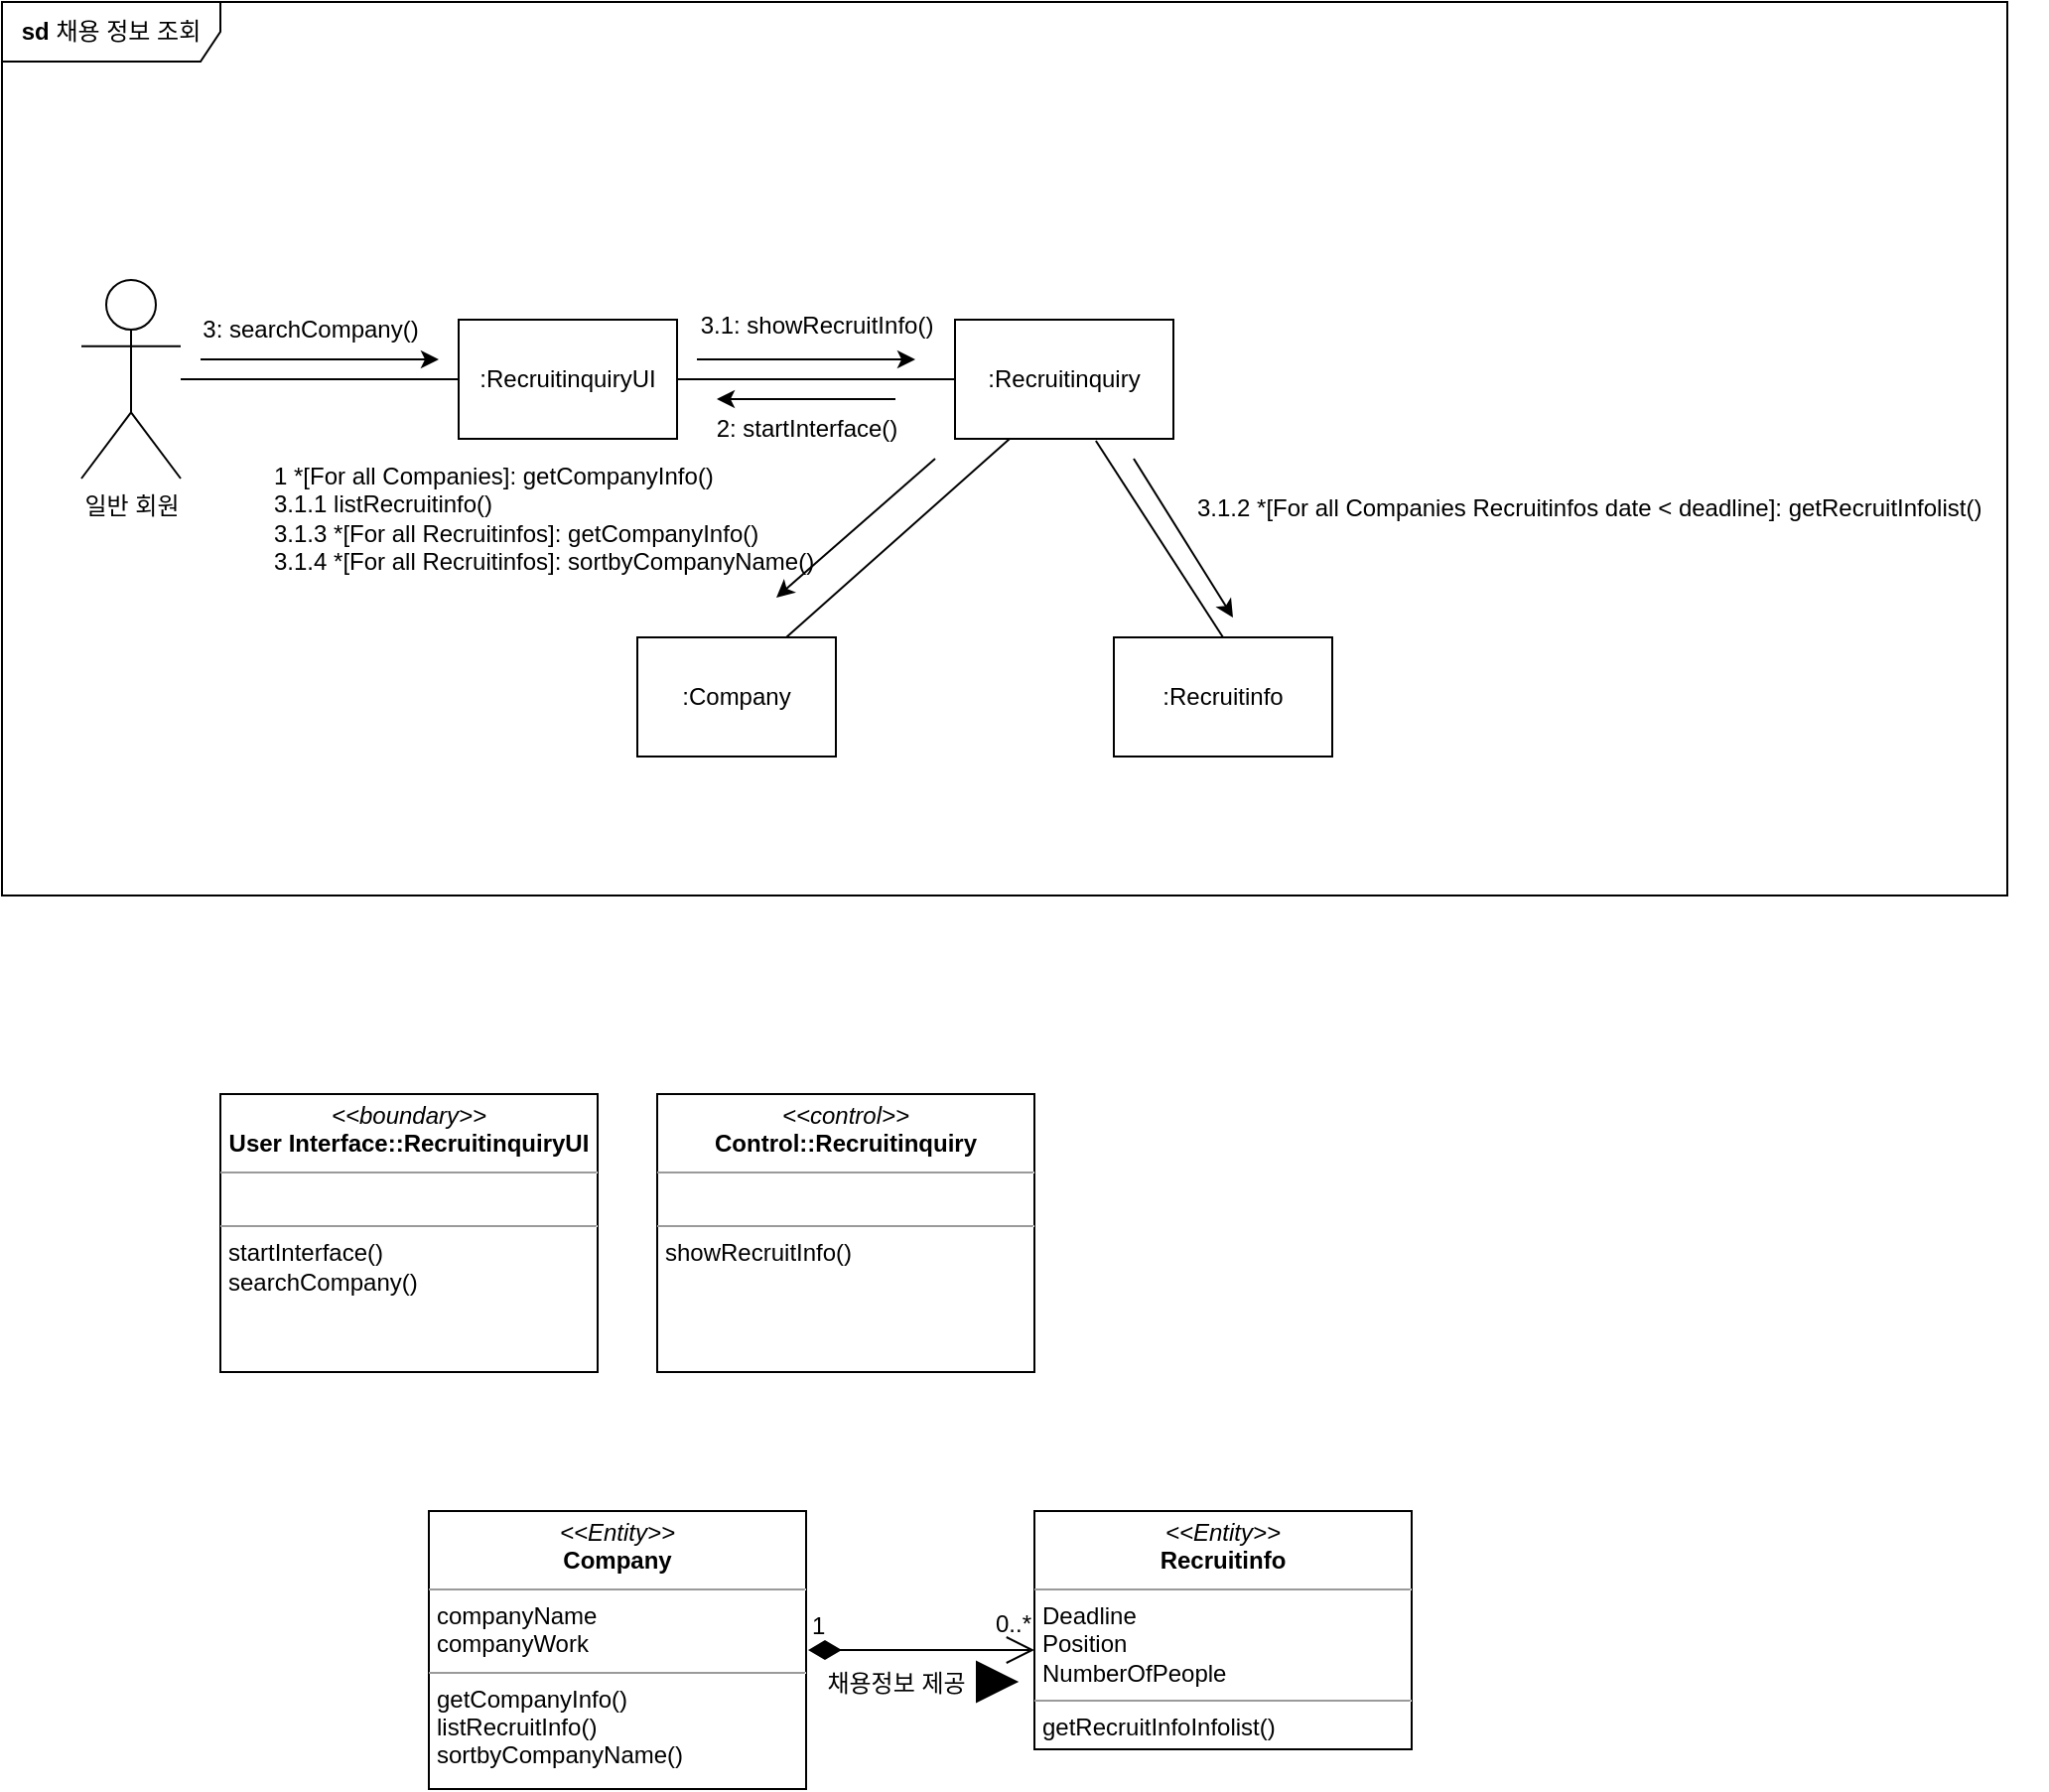 <mxfile version="21.2.9" type="device">
  <diagram name="Page-1" id="2YBvvXClWsGukQMizWep">
    <mxGraphModel dx="1050" dy="581" grid="1" gridSize="10" guides="1" tooltips="1" connect="1" arrows="1" fold="1" page="1" pageScale="1" pageWidth="850" pageHeight="1100" math="0" shadow="0">
      <root>
        <mxCell id="0" />
        <mxCell id="1" parent="0" />
        <mxCell id="YSP_uSWVFn_qr2q9FEzM-15" value="" style="group" parent="1" vertex="1" connectable="0">
          <mxGeometry x="60" y="150" width="990" height="250" as="geometry" />
        </mxCell>
        <mxCell id="YSP_uSWVFn_qr2q9FEzM-1" value="일반 회원" style="shape=umlActor;verticalLabelPosition=bottom;verticalAlign=top;html=1;outlineConnect=0;" parent="YSP_uSWVFn_qr2q9FEzM-15" vertex="1">
          <mxGeometry y="10" width="50" height="100" as="geometry" />
        </mxCell>
        <mxCell id="YSP_uSWVFn_qr2q9FEzM-2" value=":Recruitinquiry" style="rounded=0;whiteSpace=wrap;html=1;" parent="YSP_uSWVFn_qr2q9FEzM-15" vertex="1">
          <mxGeometry x="440" y="30" width="110" height="60" as="geometry" />
        </mxCell>
        <mxCell id="YSP_uSWVFn_qr2q9FEzM-3" value=":RecruitinquiryUI" style="rounded=0;whiteSpace=wrap;html=1;" parent="YSP_uSWVFn_qr2q9FEzM-15" vertex="1">
          <mxGeometry x="190" y="30" width="110" height="60" as="geometry" />
        </mxCell>
        <mxCell id="YSP_uSWVFn_qr2q9FEzM-4" value=":Company" style="rounded=0;whiteSpace=wrap;html=1;" parent="YSP_uSWVFn_qr2q9FEzM-15" vertex="1">
          <mxGeometry x="280" y="190" width="100" height="60" as="geometry" />
        </mxCell>
        <mxCell id="YSP_uSWVFn_qr2q9FEzM-5" value=":Recruitinfo" style="rounded=0;whiteSpace=wrap;html=1;" parent="YSP_uSWVFn_qr2q9FEzM-15" vertex="1">
          <mxGeometry x="520" y="190" width="110" height="60" as="geometry" />
        </mxCell>
        <mxCell id="YSP_uSWVFn_qr2q9FEzM-6" value="" style="endArrow=none;html=1;rounded=0;entryX=0.25;entryY=1;entryDx=0;entryDy=0;exitX=0.75;exitY=0;exitDx=0;exitDy=0;" parent="YSP_uSWVFn_qr2q9FEzM-15" source="YSP_uSWVFn_qr2q9FEzM-4" target="YSP_uSWVFn_qr2q9FEzM-2" edge="1">
          <mxGeometry width="50" height="50" relative="1" as="geometry">
            <mxPoint x="330" y="160" as="sourcePoint" />
            <mxPoint x="380" y="110" as="targetPoint" />
          </mxGeometry>
        </mxCell>
        <mxCell id="YSP_uSWVFn_qr2q9FEzM-7" value="" style="endArrow=none;html=1;rounded=0;entryX=0;entryY=0.5;entryDx=0;entryDy=0;exitX=1;exitY=0.5;exitDx=0;exitDy=0;" parent="YSP_uSWVFn_qr2q9FEzM-15" source="YSP_uSWVFn_qr2q9FEzM-3" target="YSP_uSWVFn_qr2q9FEzM-2" edge="1">
          <mxGeometry width="50" height="50" relative="1" as="geometry">
            <mxPoint x="330" y="160" as="sourcePoint" />
            <mxPoint x="380" y="110" as="targetPoint" />
          </mxGeometry>
        </mxCell>
        <mxCell id="YSP_uSWVFn_qr2q9FEzM-8" value="" style="endArrow=classic;html=1;rounded=0;" parent="YSP_uSWVFn_qr2q9FEzM-15" edge="1">
          <mxGeometry width="50" height="50" relative="1" as="geometry">
            <mxPoint x="430" y="100" as="sourcePoint" />
            <mxPoint x="350" y="170" as="targetPoint" />
          </mxGeometry>
        </mxCell>
        <mxCell id="YSP_uSWVFn_qr2q9FEzM-9" value="1 *[For all Companies]: getCompanyInfo()&lt;br&gt;3.1.1 listRecruitinfo()&lt;br&gt;3.1.3 *[For all Recruitinfos]: getCompanyInfo()&lt;br&gt;3.1.4 *[For all Recruitinfos]: sortbyCompanyName()" style="text;html=1;align=left;verticalAlign=middle;resizable=0;points=[];autosize=1;strokeColor=none;fillColor=none;" parent="YSP_uSWVFn_qr2q9FEzM-15" vertex="1">
          <mxGeometry x="95" y="95" width="300" height="70" as="geometry" />
        </mxCell>
        <mxCell id="YSP_uSWVFn_qr2q9FEzM-12" value="" style="endArrow=none;html=1;rounded=0;entryX=0;entryY=0.5;entryDx=0;entryDy=0;" parent="YSP_uSWVFn_qr2q9FEzM-15" source="YSP_uSWVFn_qr2q9FEzM-1" target="YSP_uSWVFn_qr2q9FEzM-3" edge="1">
          <mxGeometry width="50" height="50" relative="1" as="geometry">
            <mxPoint x="330" y="160" as="sourcePoint" />
            <mxPoint x="380" y="110" as="targetPoint" />
          </mxGeometry>
        </mxCell>
        <mxCell id="YSP_uSWVFn_qr2q9FEzM-13" value="" style="endArrow=classic;html=1;rounded=0;" parent="YSP_uSWVFn_qr2q9FEzM-15" edge="1">
          <mxGeometry width="50" height="50" relative="1" as="geometry">
            <mxPoint x="60" y="50" as="sourcePoint" />
            <mxPoint x="180" y="50" as="targetPoint" />
          </mxGeometry>
        </mxCell>
        <mxCell id="YSP_uSWVFn_qr2q9FEzM-14" value="3: searchCompany()" style="text;html=1;align=center;verticalAlign=middle;resizable=0;points=[];autosize=1;strokeColor=none;fillColor=none;" parent="YSP_uSWVFn_qr2q9FEzM-15" vertex="1">
          <mxGeometry x="50" y="20" width="130" height="30" as="geometry" />
        </mxCell>
        <mxCell id="YSP_uSWVFn_qr2q9FEzM-10" value="" style="endArrow=classic;html=1;rounded=0;" parent="YSP_uSWVFn_qr2q9FEzM-15" edge="1">
          <mxGeometry width="50" height="50" relative="1" as="geometry">
            <mxPoint x="410" y="70" as="sourcePoint" />
            <mxPoint x="320" y="70" as="targetPoint" />
          </mxGeometry>
        </mxCell>
        <mxCell id="YSP_uSWVFn_qr2q9FEzM-11" value="2: startInterface()" style="text;html=1;align=center;verticalAlign=middle;resizable=0;points=[];autosize=1;strokeColor=none;fillColor=none;" parent="YSP_uSWVFn_qr2q9FEzM-15" vertex="1">
          <mxGeometry x="310" y="70" width="110" height="30" as="geometry" />
        </mxCell>
        <mxCell id="YSP_uSWVFn_qr2q9FEzM-18" value="" style="endArrow=none;html=1;rounded=0;exitX=0.5;exitY=0;exitDx=0;exitDy=0;exitPerimeter=0;entryX=0.645;entryY=1.017;entryDx=0;entryDy=0;entryPerimeter=0;" parent="YSP_uSWVFn_qr2q9FEzM-15" source="YSP_uSWVFn_qr2q9FEzM-5" target="YSP_uSWVFn_qr2q9FEzM-2" edge="1">
          <mxGeometry width="50" height="50" relative="1" as="geometry">
            <mxPoint x="340" y="160" as="sourcePoint" />
            <mxPoint x="390" y="110" as="targetPoint" />
          </mxGeometry>
        </mxCell>
        <mxCell id="YSP_uSWVFn_qr2q9FEzM-20" value="3.1.2 *[For all Companies Recruitinfos date &amp;lt; deadline]: getRecruitInfolist()" style="text;html=1;align=left;verticalAlign=middle;resizable=0;points=[];autosize=1;strokeColor=none;fillColor=none;" parent="YSP_uSWVFn_qr2q9FEzM-15" vertex="1">
          <mxGeometry x="560" y="110" width="420" height="30" as="geometry" />
        </mxCell>
        <mxCell id="YSP_uSWVFn_qr2q9FEzM-16" value="" style="endArrow=classic;html=1;rounded=0;" parent="1" edge="1">
          <mxGeometry width="50" height="50" relative="1" as="geometry">
            <mxPoint x="370" y="200" as="sourcePoint" />
            <mxPoint x="480" y="200" as="targetPoint" />
          </mxGeometry>
        </mxCell>
        <mxCell id="YSP_uSWVFn_qr2q9FEzM-17" value="3.1: showRecruitInfo()" style="text;html=1;align=center;verticalAlign=middle;resizable=0;points=[];autosize=1;strokeColor=none;fillColor=none;" parent="1" vertex="1">
          <mxGeometry x="360" y="168" width="140" height="30" as="geometry" />
        </mxCell>
        <mxCell id="YSP_uSWVFn_qr2q9FEzM-19" value="" style="endArrow=classic;html=1;rounded=0;" parent="1" edge="1">
          <mxGeometry width="50" height="50" relative="1" as="geometry">
            <mxPoint x="590" y="250" as="sourcePoint" />
            <mxPoint x="640" y="330" as="targetPoint" />
          </mxGeometry>
        </mxCell>
        <mxCell id="YSP_uSWVFn_qr2q9FEzM-21" value="&lt;b&gt;sd&lt;/b&gt;&amp;nbsp;채용 정보 조회" style="shape=umlFrame;whiteSpace=wrap;html=1;pointerEvents=0;width=110;height=30;" parent="1" vertex="1">
          <mxGeometry x="20" y="20" width="1010" height="450" as="geometry" />
        </mxCell>
        <mxCell id="LTDyTWsyqPyUV4bUGbs5-6" value="&lt;p style=&quot;margin:0px;margin-top:4px;text-align:center;&quot;&gt;&lt;i&gt;&amp;lt;&amp;lt;boundary&amp;gt;&amp;gt;&lt;/i&gt;&lt;br&gt;&lt;b&gt;User Interface::RecruitinquiryUI&lt;/b&gt;&lt;/p&gt;&lt;hr size=&quot;1&quot;&gt;&lt;p style=&quot;margin:0px;margin-left:4px;&quot;&gt;&lt;br&gt;&lt;/p&gt;&lt;hr size=&quot;1&quot;&gt;&lt;p style=&quot;margin:0px;margin-left:4px;&quot;&gt;startInterface()&lt;/p&gt;&lt;p style=&quot;margin:0px;margin-left:4px;&quot;&gt;searchCompany()&lt;/p&gt;" style="verticalAlign=top;align=left;overflow=fill;fontSize=12;fontFamily=Helvetica;html=1;whiteSpace=wrap;" parent="1" vertex="1">
          <mxGeometry x="130" y="570" width="190" height="140" as="geometry" />
        </mxCell>
        <mxCell id="LTDyTWsyqPyUV4bUGbs5-7" value="&lt;p style=&quot;margin:0px;margin-top:4px;text-align:center;&quot;&gt;&lt;i&gt;&amp;lt;&amp;lt;control&amp;gt;&amp;gt;&lt;/i&gt;&lt;br&gt;&lt;b&gt;Control::Recruitinquiry&lt;/b&gt;&lt;/p&gt;&lt;hr size=&quot;1&quot;&gt;&lt;p style=&quot;margin:0px;margin-left:4px;&quot;&gt;&lt;br&gt;&lt;/p&gt;&lt;hr size=&quot;1&quot;&gt;&lt;p style=&quot;margin:0px;margin-left:4px;&quot;&gt;showRecruitInfo()&lt;/p&gt;" style="verticalAlign=top;align=left;overflow=fill;fontSize=12;fontFamily=Helvetica;html=1;whiteSpace=wrap;" parent="1" vertex="1">
          <mxGeometry x="350" y="570" width="190" height="140" as="geometry" />
        </mxCell>
        <mxCell id="LTDyTWsyqPyUV4bUGbs5-8" value="&lt;p style=&quot;margin:0px;margin-top:4px;text-align:center;&quot;&gt;&lt;i&gt;&amp;lt;&amp;lt;Entity&amp;gt;&amp;gt;&lt;/i&gt;&lt;br&gt;&lt;b&gt;Company&lt;/b&gt;&lt;/p&gt;&lt;hr size=&quot;1&quot;&gt;&lt;p style=&quot;margin:0px;margin-left:4px;&quot;&gt;companyName&lt;/p&gt;&lt;p style=&quot;margin:0px;margin-left:4px;&quot;&gt;companyWork&lt;/p&gt;&lt;hr size=&quot;1&quot;&gt;&lt;p style=&quot;margin:0px;margin-left:4px;&quot;&gt;getCompanyInfo()&lt;/p&gt;&lt;p style=&quot;margin:0px;margin-left:4px;&quot;&gt;listRecruitInfo()&lt;/p&gt;&lt;p style=&quot;margin:0px;margin-left:4px;&quot;&gt;sortbyCompanyName()&lt;/p&gt;" style="verticalAlign=top;align=left;overflow=fill;fontSize=12;fontFamily=Helvetica;html=1;whiteSpace=wrap;" parent="1" vertex="1">
          <mxGeometry x="235" y="780" width="190" height="140" as="geometry" />
        </mxCell>
        <mxCell id="LTDyTWsyqPyUV4bUGbs5-9" value="&lt;p style=&quot;margin:0px;margin-top:4px;text-align:center;&quot;&gt;&lt;i&gt;&amp;lt;&amp;lt;Entity&amp;gt;&amp;gt;&lt;/i&gt;&lt;br&gt;&lt;b&gt;Recruitinfo&lt;/b&gt;&lt;/p&gt;&lt;hr size=&quot;1&quot;&gt;&lt;p style=&quot;margin:0px;margin-left:4px;&quot;&gt;Deadline&lt;/p&gt;&lt;p style=&quot;margin:0px;margin-left:4px;&quot;&gt;Position&lt;br&gt;&lt;/p&gt;&lt;p style=&quot;margin:0px;margin-left:4px;&quot;&gt;NumberOfPeople&lt;/p&gt;&lt;hr size=&quot;1&quot;&gt;&lt;p style=&quot;margin:0px;margin-left:4px;&quot;&gt;getRecruitInfoInfolist()&lt;/p&gt;" style="verticalAlign=top;align=left;overflow=fill;fontSize=12;fontFamily=Helvetica;html=1;whiteSpace=wrap;" parent="1" vertex="1">
          <mxGeometry x="540" y="780" width="190" height="120" as="geometry" />
        </mxCell>
        <mxCell id="LTDyTWsyqPyUV4bUGbs5-11" value="채용정보 제공" style="text;html=1;align=center;verticalAlign=middle;resizable=0;points=[];autosize=1;strokeColor=none;fillColor=none;" parent="1" vertex="1">
          <mxGeometry x="420" y="852" width="100" height="30" as="geometry" />
        </mxCell>
        <mxCell id="LTDyTWsyqPyUV4bUGbs5-12" value="" style="shape=mxgraph.arrows2.wedgeArrow;html=1;bendable=0;startWidth=10;fillColor=strokeColor;defaultFillColor=invert;defaultGradientColor=invert;rounded=0;" parent="1" edge="1">
          <mxGeometry width="100" height="100" relative="1" as="geometry">
            <mxPoint x="511" y="866" as="sourcePoint" />
            <mxPoint x="531" y="866" as="targetPoint" />
          </mxGeometry>
        </mxCell>
        <mxCell id="LTDyTWsyqPyUV4bUGbs5-14" value="0..*" style="text;html=1;align=center;verticalAlign=middle;resizable=0;points=[];autosize=1;strokeColor=none;fillColor=none;" parent="1" vertex="1">
          <mxGeometry x="509" y="822" width="40" height="30" as="geometry" />
        </mxCell>
        <mxCell id="oEVXjq7YE16arF6Jh7_Z-1" value="1" style="endArrow=open;html=1;endSize=12;startArrow=diamondThin;startSize=14;startFill=1;edgeStyle=orthogonalEdgeStyle;align=left;verticalAlign=bottom;rounded=0;fontSize=12;curved=1;" parent="1" edge="1">
          <mxGeometry x="-1" y="3" relative="1" as="geometry">
            <mxPoint x="426" y="850" as="sourcePoint" />
            <mxPoint x="540" y="850" as="targetPoint" />
          </mxGeometry>
        </mxCell>
      </root>
    </mxGraphModel>
  </diagram>
</mxfile>
